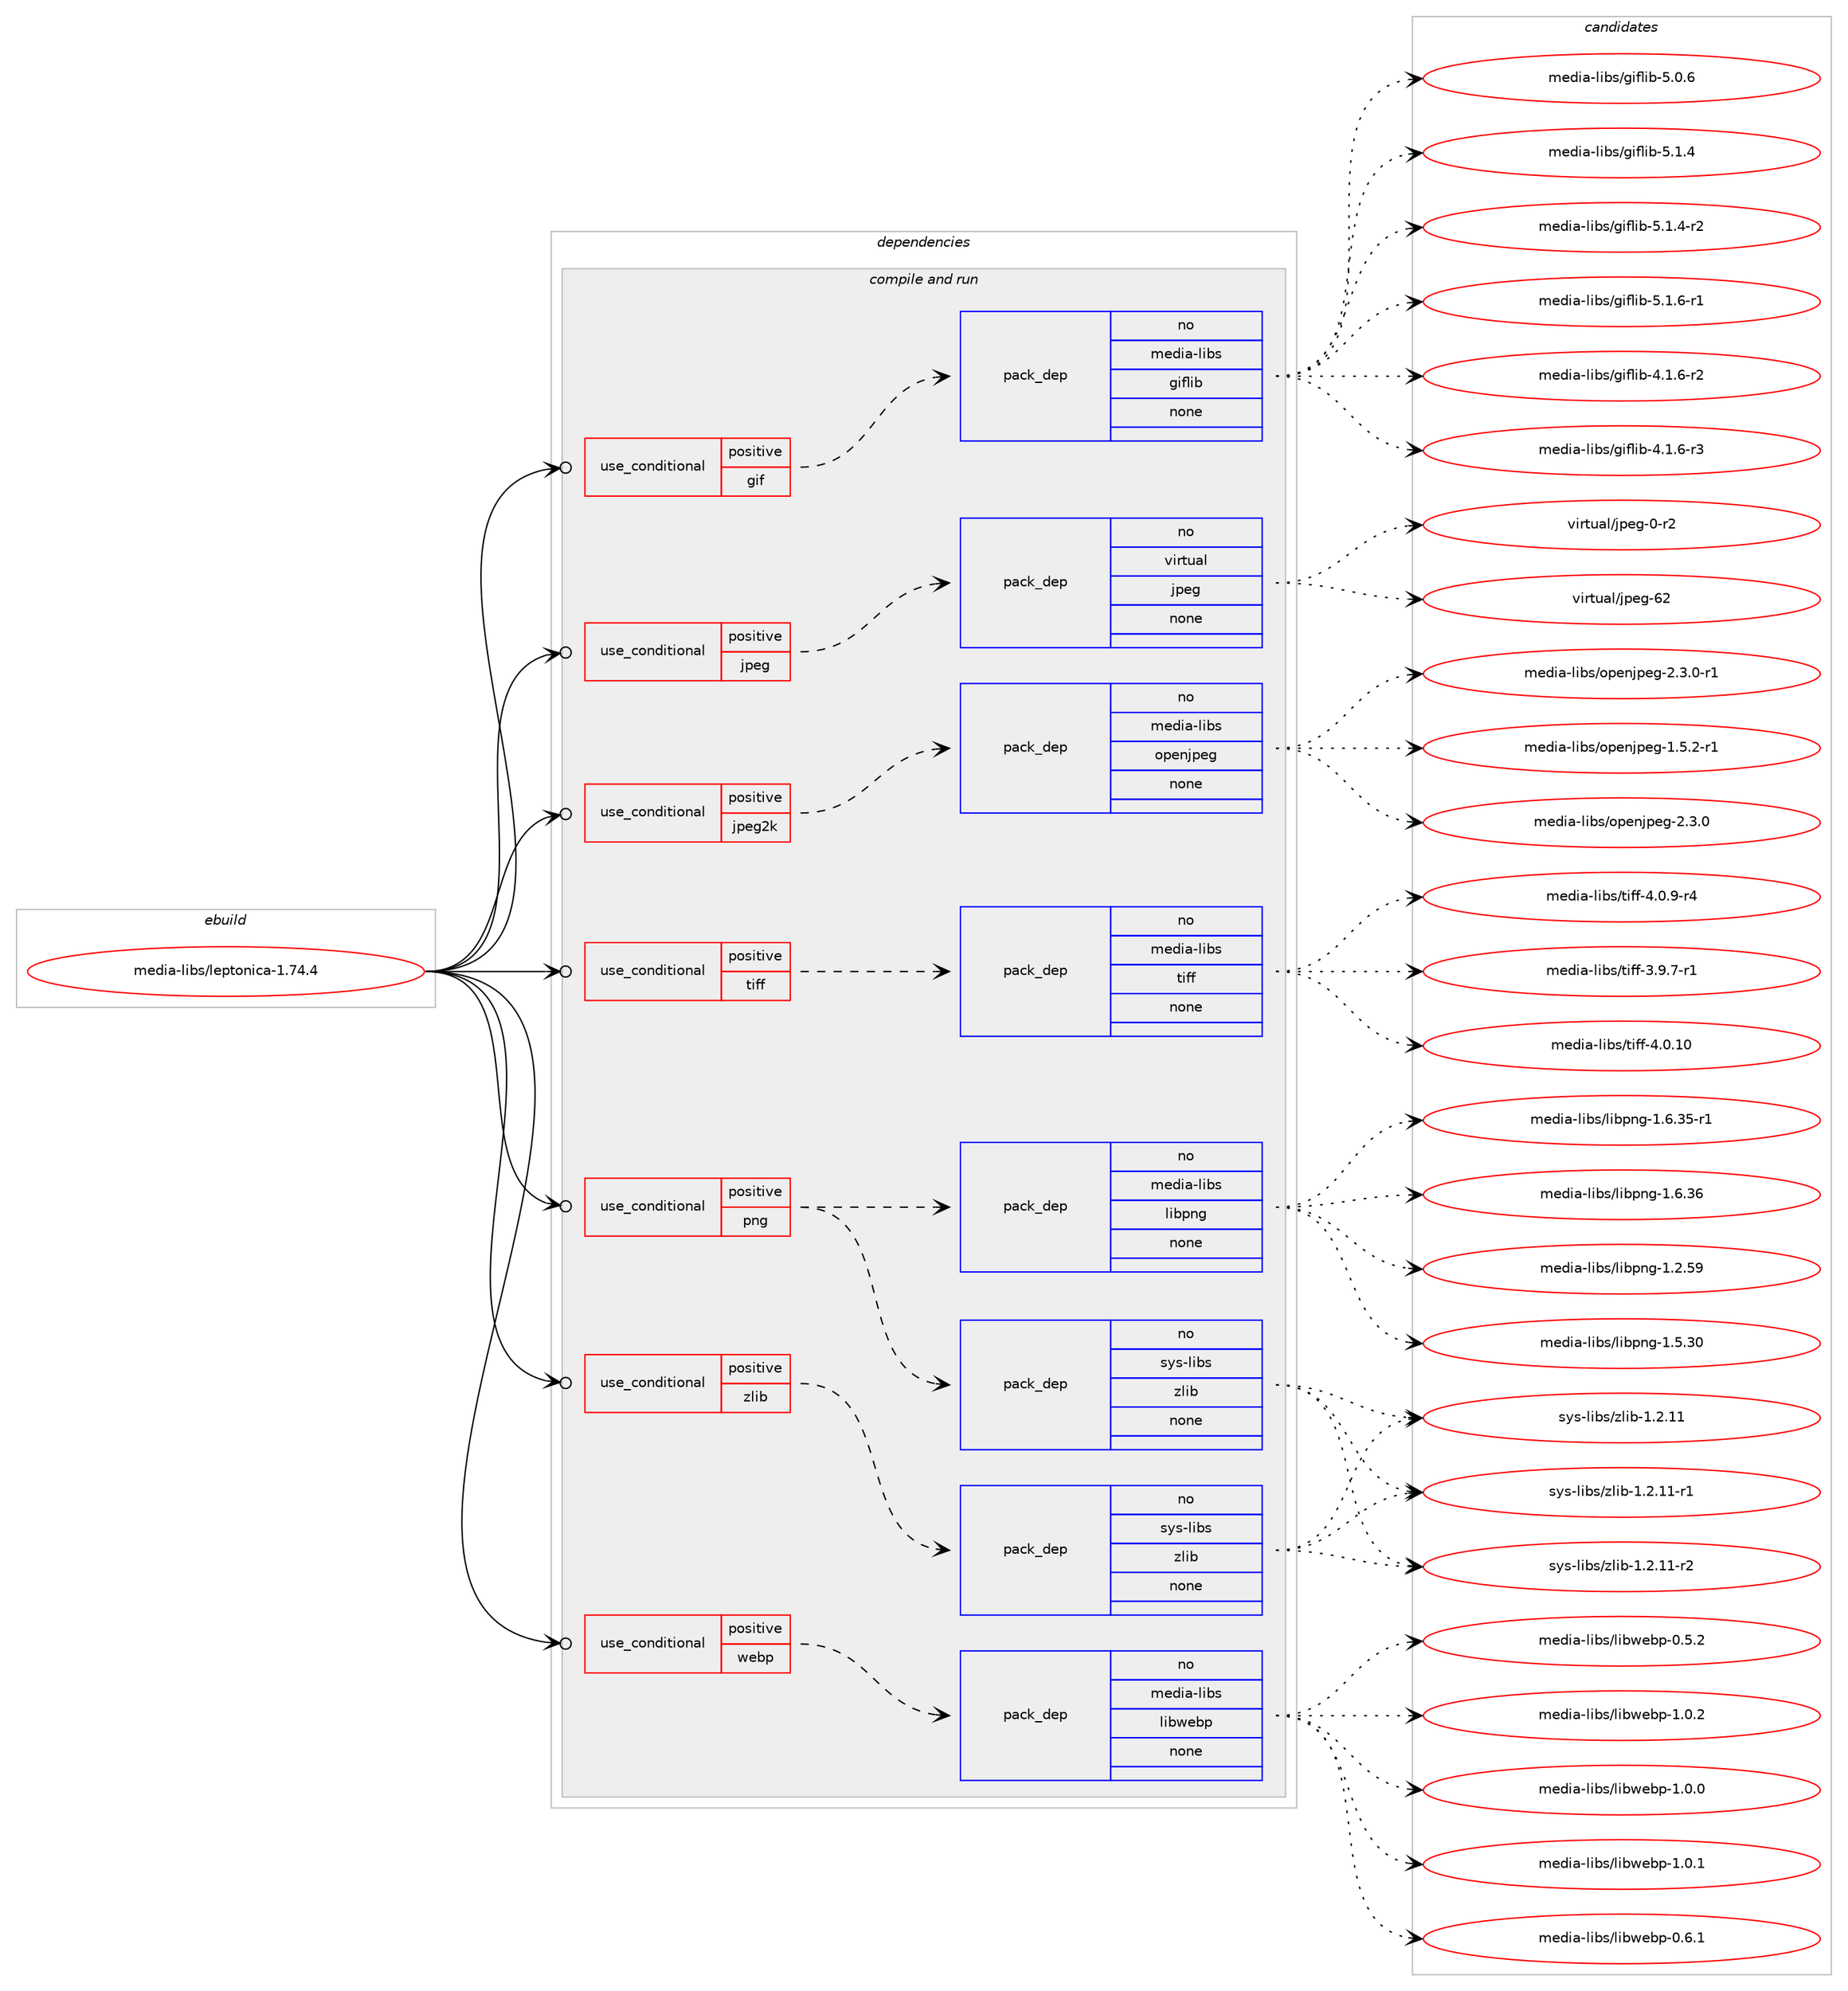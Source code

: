 digraph prolog {

# *************
# Graph options
# *************

newrank=true;
concentrate=true;
compound=true;
graph [rankdir=LR,fontname=Helvetica,fontsize=10,ranksep=1.5];#, ranksep=2.5, nodesep=0.2];
edge  [arrowhead=vee];
node  [fontname=Helvetica,fontsize=10];

# **********
# The ebuild
# **********

subgraph cluster_leftcol {
color=gray;
rank=same;
label=<<i>ebuild</i>>;
id [label="media-libs/leptonica-1.74.4", color=red, width=4, href="../media-libs/leptonica-1.74.4.svg"];
}

# ****************
# The dependencies
# ****************

subgraph cluster_midcol {
color=gray;
label=<<i>dependencies</i>>;
subgraph cluster_compile {
fillcolor="#eeeeee";
style=filled;
label=<<i>compile</i>>;
}
subgraph cluster_compileandrun {
fillcolor="#eeeeee";
style=filled;
label=<<i>compile and run</i>>;
subgraph cond434210 {
dependency1611688 [label=<<TABLE BORDER="0" CELLBORDER="1" CELLSPACING="0" CELLPADDING="4"><TR><TD ROWSPAN="3" CELLPADDING="10">use_conditional</TD></TR><TR><TD>positive</TD></TR><TR><TD>gif</TD></TR></TABLE>>, shape=none, color=red];
subgraph pack1151738 {
dependency1611689 [label=<<TABLE BORDER="0" CELLBORDER="1" CELLSPACING="0" CELLPADDING="4" WIDTH="220"><TR><TD ROWSPAN="6" CELLPADDING="30">pack_dep</TD></TR><TR><TD WIDTH="110">no</TD></TR><TR><TD>media-libs</TD></TR><TR><TD>giflib</TD></TR><TR><TD>none</TD></TR><TR><TD></TD></TR></TABLE>>, shape=none, color=blue];
}
dependency1611688:e -> dependency1611689:w [weight=20,style="dashed",arrowhead="vee"];
}
id:e -> dependency1611688:w [weight=20,style="solid",arrowhead="odotvee"];
subgraph cond434211 {
dependency1611690 [label=<<TABLE BORDER="0" CELLBORDER="1" CELLSPACING="0" CELLPADDING="4"><TR><TD ROWSPAN="3" CELLPADDING="10">use_conditional</TD></TR><TR><TD>positive</TD></TR><TR><TD>jpeg</TD></TR></TABLE>>, shape=none, color=red];
subgraph pack1151739 {
dependency1611691 [label=<<TABLE BORDER="0" CELLBORDER="1" CELLSPACING="0" CELLPADDING="4" WIDTH="220"><TR><TD ROWSPAN="6" CELLPADDING="30">pack_dep</TD></TR><TR><TD WIDTH="110">no</TD></TR><TR><TD>virtual</TD></TR><TR><TD>jpeg</TD></TR><TR><TD>none</TD></TR><TR><TD></TD></TR></TABLE>>, shape=none, color=blue];
}
dependency1611690:e -> dependency1611691:w [weight=20,style="dashed",arrowhead="vee"];
}
id:e -> dependency1611690:w [weight=20,style="solid",arrowhead="odotvee"];
subgraph cond434212 {
dependency1611692 [label=<<TABLE BORDER="0" CELLBORDER="1" CELLSPACING="0" CELLPADDING="4"><TR><TD ROWSPAN="3" CELLPADDING="10">use_conditional</TD></TR><TR><TD>positive</TD></TR><TR><TD>jpeg2k</TD></TR></TABLE>>, shape=none, color=red];
subgraph pack1151740 {
dependency1611693 [label=<<TABLE BORDER="0" CELLBORDER="1" CELLSPACING="0" CELLPADDING="4" WIDTH="220"><TR><TD ROWSPAN="6" CELLPADDING="30">pack_dep</TD></TR><TR><TD WIDTH="110">no</TD></TR><TR><TD>media-libs</TD></TR><TR><TD>openjpeg</TD></TR><TR><TD>none</TD></TR><TR><TD></TD></TR></TABLE>>, shape=none, color=blue];
}
dependency1611692:e -> dependency1611693:w [weight=20,style="dashed",arrowhead="vee"];
}
id:e -> dependency1611692:w [weight=20,style="solid",arrowhead="odotvee"];
subgraph cond434213 {
dependency1611694 [label=<<TABLE BORDER="0" CELLBORDER="1" CELLSPACING="0" CELLPADDING="4"><TR><TD ROWSPAN="3" CELLPADDING="10">use_conditional</TD></TR><TR><TD>positive</TD></TR><TR><TD>png</TD></TR></TABLE>>, shape=none, color=red];
subgraph pack1151741 {
dependency1611695 [label=<<TABLE BORDER="0" CELLBORDER="1" CELLSPACING="0" CELLPADDING="4" WIDTH="220"><TR><TD ROWSPAN="6" CELLPADDING="30">pack_dep</TD></TR><TR><TD WIDTH="110">no</TD></TR><TR><TD>media-libs</TD></TR><TR><TD>libpng</TD></TR><TR><TD>none</TD></TR><TR><TD></TD></TR></TABLE>>, shape=none, color=blue];
}
dependency1611694:e -> dependency1611695:w [weight=20,style="dashed",arrowhead="vee"];
subgraph pack1151742 {
dependency1611696 [label=<<TABLE BORDER="0" CELLBORDER="1" CELLSPACING="0" CELLPADDING="4" WIDTH="220"><TR><TD ROWSPAN="6" CELLPADDING="30">pack_dep</TD></TR><TR><TD WIDTH="110">no</TD></TR><TR><TD>sys-libs</TD></TR><TR><TD>zlib</TD></TR><TR><TD>none</TD></TR><TR><TD></TD></TR></TABLE>>, shape=none, color=blue];
}
dependency1611694:e -> dependency1611696:w [weight=20,style="dashed",arrowhead="vee"];
}
id:e -> dependency1611694:w [weight=20,style="solid",arrowhead="odotvee"];
subgraph cond434214 {
dependency1611697 [label=<<TABLE BORDER="0" CELLBORDER="1" CELLSPACING="0" CELLPADDING="4"><TR><TD ROWSPAN="3" CELLPADDING="10">use_conditional</TD></TR><TR><TD>positive</TD></TR><TR><TD>tiff</TD></TR></TABLE>>, shape=none, color=red];
subgraph pack1151743 {
dependency1611698 [label=<<TABLE BORDER="0" CELLBORDER="1" CELLSPACING="0" CELLPADDING="4" WIDTH="220"><TR><TD ROWSPAN="6" CELLPADDING="30">pack_dep</TD></TR><TR><TD WIDTH="110">no</TD></TR><TR><TD>media-libs</TD></TR><TR><TD>tiff</TD></TR><TR><TD>none</TD></TR><TR><TD></TD></TR></TABLE>>, shape=none, color=blue];
}
dependency1611697:e -> dependency1611698:w [weight=20,style="dashed",arrowhead="vee"];
}
id:e -> dependency1611697:w [weight=20,style="solid",arrowhead="odotvee"];
subgraph cond434215 {
dependency1611699 [label=<<TABLE BORDER="0" CELLBORDER="1" CELLSPACING="0" CELLPADDING="4"><TR><TD ROWSPAN="3" CELLPADDING="10">use_conditional</TD></TR><TR><TD>positive</TD></TR><TR><TD>webp</TD></TR></TABLE>>, shape=none, color=red];
subgraph pack1151744 {
dependency1611700 [label=<<TABLE BORDER="0" CELLBORDER="1" CELLSPACING="0" CELLPADDING="4" WIDTH="220"><TR><TD ROWSPAN="6" CELLPADDING="30">pack_dep</TD></TR><TR><TD WIDTH="110">no</TD></TR><TR><TD>media-libs</TD></TR><TR><TD>libwebp</TD></TR><TR><TD>none</TD></TR><TR><TD></TD></TR></TABLE>>, shape=none, color=blue];
}
dependency1611699:e -> dependency1611700:w [weight=20,style="dashed",arrowhead="vee"];
}
id:e -> dependency1611699:w [weight=20,style="solid",arrowhead="odotvee"];
subgraph cond434216 {
dependency1611701 [label=<<TABLE BORDER="0" CELLBORDER="1" CELLSPACING="0" CELLPADDING="4"><TR><TD ROWSPAN="3" CELLPADDING="10">use_conditional</TD></TR><TR><TD>positive</TD></TR><TR><TD>zlib</TD></TR></TABLE>>, shape=none, color=red];
subgraph pack1151745 {
dependency1611702 [label=<<TABLE BORDER="0" CELLBORDER="1" CELLSPACING="0" CELLPADDING="4" WIDTH="220"><TR><TD ROWSPAN="6" CELLPADDING="30">pack_dep</TD></TR><TR><TD WIDTH="110">no</TD></TR><TR><TD>sys-libs</TD></TR><TR><TD>zlib</TD></TR><TR><TD>none</TD></TR><TR><TD></TD></TR></TABLE>>, shape=none, color=blue];
}
dependency1611701:e -> dependency1611702:w [weight=20,style="dashed",arrowhead="vee"];
}
id:e -> dependency1611701:w [weight=20,style="solid",arrowhead="odotvee"];
}
subgraph cluster_run {
fillcolor="#eeeeee";
style=filled;
label=<<i>run</i>>;
}
}

# **************
# The candidates
# **************

subgraph cluster_choices {
rank=same;
color=gray;
label=<<i>candidates</i>>;

subgraph choice1151738 {
color=black;
nodesep=1;
choice10910110010597451081059811547103105102108105984552464946544511450 [label="media-libs/giflib-4.1.6-r2", color=red, width=4,href="../media-libs/giflib-4.1.6-r2.svg"];
choice10910110010597451081059811547103105102108105984552464946544511451 [label="media-libs/giflib-4.1.6-r3", color=red, width=4,href="../media-libs/giflib-4.1.6-r3.svg"];
choice1091011001059745108105981154710310510210810598455346484654 [label="media-libs/giflib-5.0.6", color=red, width=4,href="../media-libs/giflib-5.0.6.svg"];
choice1091011001059745108105981154710310510210810598455346494652 [label="media-libs/giflib-5.1.4", color=red, width=4,href="../media-libs/giflib-5.1.4.svg"];
choice10910110010597451081059811547103105102108105984553464946524511450 [label="media-libs/giflib-5.1.4-r2", color=red, width=4,href="../media-libs/giflib-5.1.4-r2.svg"];
choice10910110010597451081059811547103105102108105984553464946544511449 [label="media-libs/giflib-5.1.6-r1", color=red, width=4,href="../media-libs/giflib-5.1.6-r1.svg"];
dependency1611689:e -> choice10910110010597451081059811547103105102108105984552464946544511450:w [style=dotted,weight="100"];
dependency1611689:e -> choice10910110010597451081059811547103105102108105984552464946544511451:w [style=dotted,weight="100"];
dependency1611689:e -> choice1091011001059745108105981154710310510210810598455346484654:w [style=dotted,weight="100"];
dependency1611689:e -> choice1091011001059745108105981154710310510210810598455346494652:w [style=dotted,weight="100"];
dependency1611689:e -> choice10910110010597451081059811547103105102108105984553464946524511450:w [style=dotted,weight="100"];
dependency1611689:e -> choice10910110010597451081059811547103105102108105984553464946544511449:w [style=dotted,weight="100"];
}
subgraph choice1151739 {
color=black;
nodesep=1;
choice118105114116117971084710611210110345484511450 [label="virtual/jpeg-0-r2", color=red, width=4,href="../virtual/jpeg-0-r2.svg"];
choice1181051141161179710847106112101103455450 [label="virtual/jpeg-62", color=red, width=4,href="../virtual/jpeg-62.svg"];
dependency1611691:e -> choice118105114116117971084710611210110345484511450:w [style=dotted,weight="100"];
dependency1611691:e -> choice1181051141161179710847106112101103455450:w [style=dotted,weight="100"];
}
subgraph choice1151740 {
color=black;
nodesep=1;
choice109101100105974510810598115471111121011101061121011034549465346504511449 [label="media-libs/openjpeg-1.5.2-r1", color=red, width=4,href="../media-libs/openjpeg-1.5.2-r1.svg"];
choice10910110010597451081059811547111112101110106112101103455046514648 [label="media-libs/openjpeg-2.3.0", color=red, width=4,href="../media-libs/openjpeg-2.3.0.svg"];
choice109101100105974510810598115471111121011101061121011034550465146484511449 [label="media-libs/openjpeg-2.3.0-r1", color=red, width=4,href="../media-libs/openjpeg-2.3.0-r1.svg"];
dependency1611693:e -> choice109101100105974510810598115471111121011101061121011034549465346504511449:w [style=dotted,weight="100"];
dependency1611693:e -> choice10910110010597451081059811547111112101110106112101103455046514648:w [style=dotted,weight="100"];
dependency1611693:e -> choice109101100105974510810598115471111121011101061121011034550465146484511449:w [style=dotted,weight="100"];
}
subgraph choice1151741 {
color=black;
nodesep=1;
choice109101100105974510810598115471081059811211010345494650465357 [label="media-libs/libpng-1.2.59", color=red, width=4,href="../media-libs/libpng-1.2.59.svg"];
choice109101100105974510810598115471081059811211010345494653465148 [label="media-libs/libpng-1.5.30", color=red, width=4,href="../media-libs/libpng-1.5.30.svg"];
choice1091011001059745108105981154710810598112110103454946544651534511449 [label="media-libs/libpng-1.6.35-r1", color=red, width=4,href="../media-libs/libpng-1.6.35-r1.svg"];
choice109101100105974510810598115471081059811211010345494654465154 [label="media-libs/libpng-1.6.36", color=red, width=4,href="../media-libs/libpng-1.6.36.svg"];
dependency1611695:e -> choice109101100105974510810598115471081059811211010345494650465357:w [style=dotted,weight="100"];
dependency1611695:e -> choice109101100105974510810598115471081059811211010345494653465148:w [style=dotted,weight="100"];
dependency1611695:e -> choice1091011001059745108105981154710810598112110103454946544651534511449:w [style=dotted,weight="100"];
dependency1611695:e -> choice109101100105974510810598115471081059811211010345494654465154:w [style=dotted,weight="100"];
}
subgraph choice1151742 {
color=black;
nodesep=1;
choice1151211154510810598115471221081059845494650464949 [label="sys-libs/zlib-1.2.11", color=red, width=4,href="../sys-libs/zlib-1.2.11.svg"];
choice11512111545108105981154712210810598454946504649494511449 [label="sys-libs/zlib-1.2.11-r1", color=red, width=4,href="../sys-libs/zlib-1.2.11-r1.svg"];
choice11512111545108105981154712210810598454946504649494511450 [label="sys-libs/zlib-1.2.11-r2", color=red, width=4,href="../sys-libs/zlib-1.2.11-r2.svg"];
dependency1611696:e -> choice1151211154510810598115471221081059845494650464949:w [style=dotted,weight="100"];
dependency1611696:e -> choice11512111545108105981154712210810598454946504649494511449:w [style=dotted,weight="100"];
dependency1611696:e -> choice11512111545108105981154712210810598454946504649494511450:w [style=dotted,weight="100"];
}
subgraph choice1151743 {
color=black;
nodesep=1;
choice109101100105974510810598115471161051021024551465746554511449 [label="media-libs/tiff-3.9.7-r1", color=red, width=4,href="../media-libs/tiff-3.9.7-r1.svg"];
choice1091011001059745108105981154711610510210245524648464948 [label="media-libs/tiff-4.0.10", color=red, width=4,href="../media-libs/tiff-4.0.10.svg"];
choice109101100105974510810598115471161051021024552464846574511452 [label="media-libs/tiff-4.0.9-r4", color=red, width=4,href="../media-libs/tiff-4.0.9-r4.svg"];
dependency1611698:e -> choice109101100105974510810598115471161051021024551465746554511449:w [style=dotted,weight="100"];
dependency1611698:e -> choice1091011001059745108105981154711610510210245524648464948:w [style=dotted,weight="100"];
dependency1611698:e -> choice109101100105974510810598115471161051021024552464846574511452:w [style=dotted,weight="100"];
}
subgraph choice1151744 {
color=black;
nodesep=1;
choice109101100105974510810598115471081059811910198112454846534650 [label="media-libs/libwebp-0.5.2", color=red, width=4,href="../media-libs/libwebp-0.5.2.svg"];
choice109101100105974510810598115471081059811910198112454846544649 [label="media-libs/libwebp-0.6.1", color=red, width=4,href="../media-libs/libwebp-0.6.1.svg"];
choice109101100105974510810598115471081059811910198112454946484648 [label="media-libs/libwebp-1.0.0", color=red, width=4,href="../media-libs/libwebp-1.0.0.svg"];
choice109101100105974510810598115471081059811910198112454946484649 [label="media-libs/libwebp-1.0.1", color=red, width=4,href="../media-libs/libwebp-1.0.1.svg"];
choice109101100105974510810598115471081059811910198112454946484650 [label="media-libs/libwebp-1.0.2", color=red, width=4,href="../media-libs/libwebp-1.0.2.svg"];
dependency1611700:e -> choice109101100105974510810598115471081059811910198112454846534650:w [style=dotted,weight="100"];
dependency1611700:e -> choice109101100105974510810598115471081059811910198112454846544649:w [style=dotted,weight="100"];
dependency1611700:e -> choice109101100105974510810598115471081059811910198112454946484648:w [style=dotted,weight="100"];
dependency1611700:e -> choice109101100105974510810598115471081059811910198112454946484649:w [style=dotted,weight="100"];
dependency1611700:e -> choice109101100105974510810598115471081059811910198112454946484650:w [style=dotted,weight="100"];
}
subgraph choice1151745 {
color=black;
nodesep=1;
choice1151211154510810598115471221081059845494650464949 [label="sys-libs/zlib-1.2.11", color=red, width=4,href="../sys-libs/zlib-1.2.11.svg"];
choice11512111545108105981154712210810598454946504649494511449 [label="sys-libs/zlib-1.2.11-r1", color=red, width=4,href="../sys-libs/zlib-1.2.11-r1.svg"];
choice11512111545108105981154712210810598454946504649494511450 [label="sys-libs/zlib-1.2.11-r2", color=red, width=4,href="../sys-libs/zlib-1.2.11-r2.svg"];
dependency1611702:e -> choice1151211154510810598115471221081059845494650464949:w [style=dotted,weight="100"];
dependency1611702:e -> choice11512111545108105981154712210810598454946504649494511449:w [style=dotted,weight="100"];
dependency1611702:e -> choice11512111545108105981154712210810598454946504649494511450:w [style=dotted,weight="100"];
}
}

}
